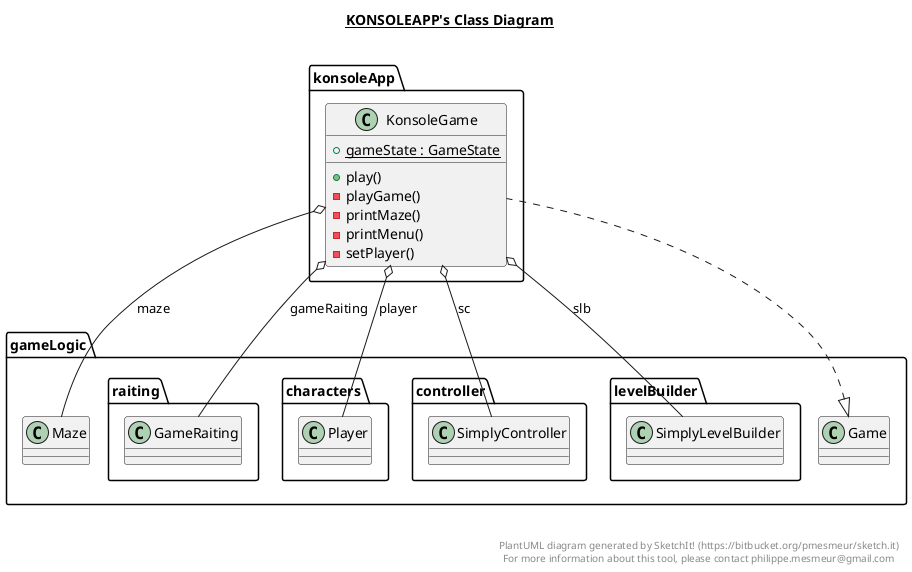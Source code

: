 @startuml

title __KONSOLEAPP's Class Diagram__\n


      class konsoleApp.KonsoleGame {
          {static} + gameState : GameState
          + play()
          - playGame()
          - printMaze()
          - printMenu()
          - setPlayer()
      }

  

  konsoleApp.KonsoleGame .up.|> gameLogic.Game
  konsoleApp.KonsoleGame o-- gameLogic.raiting.GameRaiting : gameRaiting
  konsoleApp.KonsoleGame o-- gameLogic.Maze : maze
  konsoleApp.KonsoleGame o-- gameLogic.characters.Player : player
  konsoleApp.KonsoleGame o-- gameLogic.controller.SimplyController : sc
  konsoleApp.KonsoleGame o-- gameLogic.levelBuilder.SimplyLevelBuilder : slb


right footer


PlantUML diagram generated by SketchIt! (https://bitbucket.org/pmesmeur/sketch.it)
For more information about this tool, please contact philippe.mesmeur@gmail.com
endfooter

@enduml
